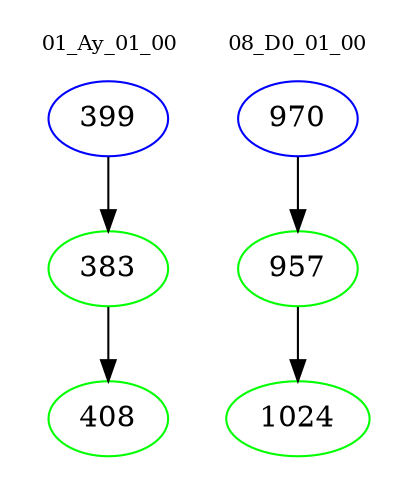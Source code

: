 digraph{
subgraph cluster_0 {
color = white
label = "01_Ay_01_00";
fontsize=10;
T0_399 [label="399", color="blue"]
T0_399 -> T0_383 [color="black"]
T0_383 [label="383", color="green"]
T0_383 -> T0_408 [color="black"]
T0_408 [label="408", color="green"]
}
subgraph cluster_1 {
color = white
label = "08_D0_01_00";
fontsize=10;
T1_970 [label="970", color="blue"]
T1_970 -> T1_957 [color="black"]
T1_957 [label="957", color="green"]
T1_957 -> T1_1024 [color="black"]
T1_1024 [label="1024", color="green"]
}
}
